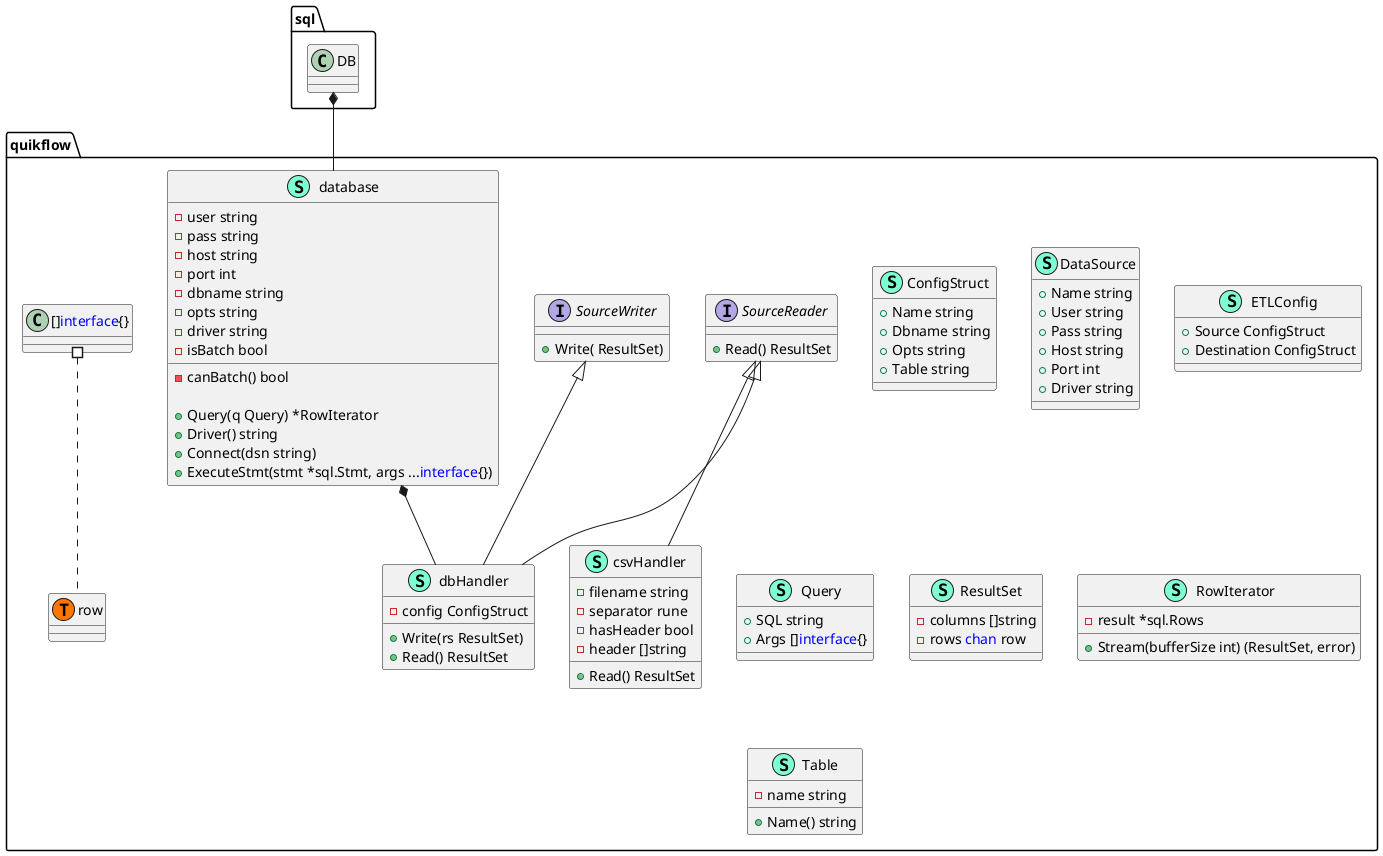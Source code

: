 @startuml
namespace quikflow {
    class ConfigStruct << (S,Aquamarine) >> {
        + Name string
        + Dbname string
        + Opts string
        + Table string

    }
    class DataSource << (S,Aquamarine) >> {
        + Name string
        + User string
        + Pass string
        + Host string
        + Port int
        + Driver string

    }
    class ETLConfig << (S,Aquamarine) >> {
        + Source ConfigStruct
        + Destination ConfigStruct

    }
    class Query << (S,Aquamarine) >> {
        + SQL string
        + Args []<font color=blue>interface</font>{}

    }
    class ResultSet << (S,Aquamarine) >> {
        - columns []string
        - rows <font color=blue>chan</font> row

    }
    class RowIterator << (S,Aquamarine) >> {
        - result *sql.Rows

        + Stream(bufferSize int) (ResultSet, error)

    }
    interface SourceReader  {
        + Read() ResultSet

    }
    interface SourceWriter  {
        + Write( ResultSet) 

    }
    class Table << (S,Aquamarine) >> {
        - name string

        + Name() string

    }
    class csvHandler << (S,Aquamarine) >> {
        - filename string
        - separator rune
        - hasHeader bool
        - header []string

        + Read() ResultSet

    }
    class database << (S,Aquamarine) >> {
        - user string
        - pass string
        - host string
        - port int
        - dbname string
        - opts string
        - driver string
        - isBatch bool

        - canBatch() bool

        + Query(q Query) *RowIterator
        + Driver() string
        + Connect(dsn string) 
        + ExecuteStmt(stmt *sql.Stmt, args ...<font color=blue>interface</font>{}) 

    }
    class dbHandler << (S,Aquamarine) >> {
        - config ConfigStruct

        + Write(rs ResultSet) 
        + Read() ResultSet

    }
    class quikflow.row << (T, #FF7700) >>  {
    }
}
"sql.DB" *-- "quikflow.database"
"quikflow.database" *-- "quikflow.dbHandler"

"quikflow.SourceReader" <|-- "quikflow.csvHandler"
"quikflow.SourceReader" <|-- "quikflow.dbHandler"
"quikflow.SourceWriter" <|-- "quikflow.dbHandler"

"quikflow.[]<font color=blue>interface</font>{}" #.. "quikflow.row"
@enduml
